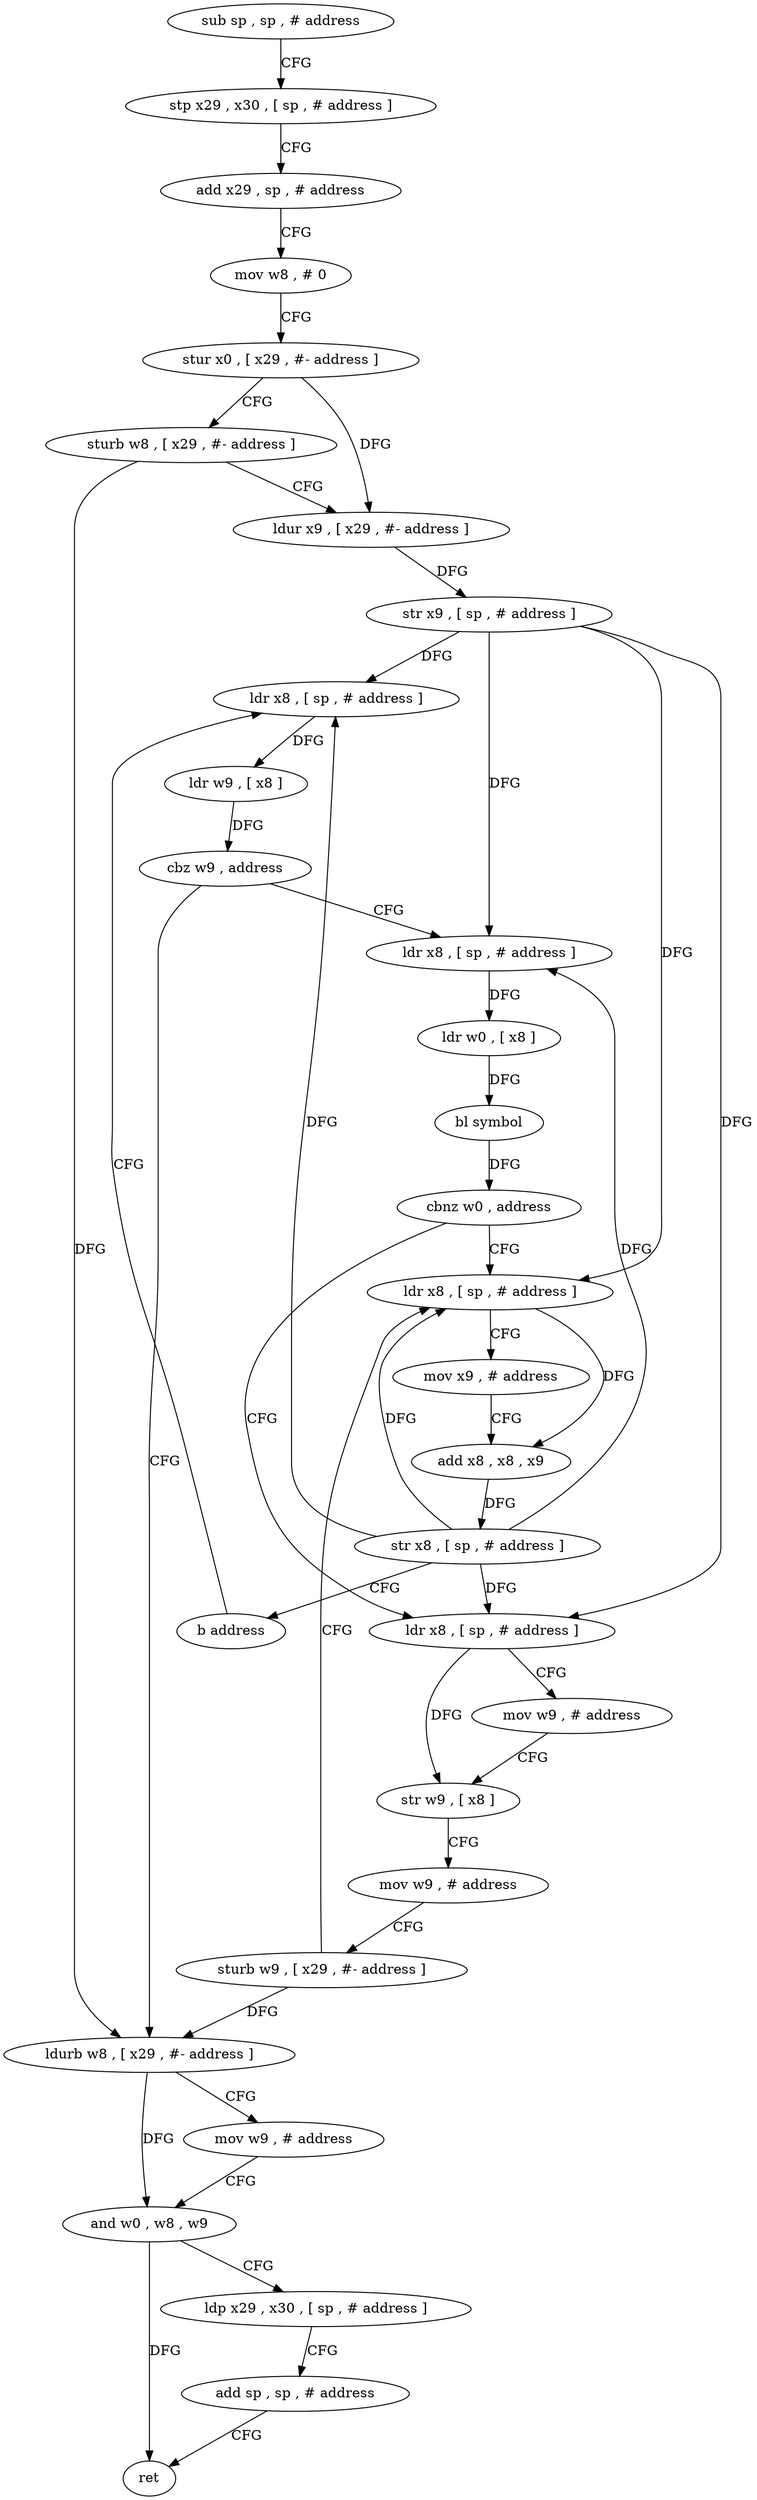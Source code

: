 digraph "func" {
"4288452" [label = "sub sp , sp , # address" ]
"4288456" [label = "stp x29 , x30 , [ sp , # address ]" ]
"4288460" [label = "add x29 , sp , # address" ]
"4288464" [label = "mov w8 , # 0" ]
"4288468" [label = "stur x0 , [ x29 , #- address ]" ]
"4288472" [label = "sturb w8 , [ x29 , #- address ]" ]
"4288476" [label = "ldur x9 , [ x29 , #- address ]" ]
"4288480" [label = "str x9 , [ sp , # address ]" ]
"4288484" [label = "ldr x8 , [ sp , # address ]" ]
"4288552" [label = "ldurb w8 , [ x29 , #- address ]" ]
"4288556" [label = "mov w9 , # address" ]
"4288560" [label = "and w0 , w8 , w9" ]
"4288564" [label = "ldp x29 , x30 , [ sp , # address ]" ]
"4288568" [label = "add sp , sp , # address" ]
"4288572" [label = "ret" ]
"4288496" [label = "ldr x8 , [ sp , # address ]" ]
"4288500" [label = "ldr w0 , [ x8 ]" ]
"4288504" [label = "bl symbol" ]
"4288508" [label = "cbnz w0 , address" ]
"4288532" [label = "ldr x8 , [ sp , # address ]" ]
"4288512" [label = "ldr x8 , [ sp , # address ]" ]
"4288536" [label = "mov x9 , # address" ]
"4288540" [label = "add x8 , x8 , x9" ]
"4288544" [label = "str x8 , [ sp , # address ]" ]
"4288548" [label = "b address" ]
"4288516" [label = "mov w9 , # address" ]
"4288520" [label = "str w9 , [ x8 ]" ]
"4288524" [label = "mov w9 , # address" ]
"4288528" [label = "sturb w9 , [ x29 , #- address ]" ]
"4288488" [label = "ldr w9 , [ x8 ]" ]
"4288492" [label = "cbz w9 , address" ]
"4288452" -> "4288456" [ label = "CFG" ]
"4288456" -> "4288460" [ label = "CFG" ]
"4288460" -> "4288464" [ label = "CFG" ]
"4288464" -> "4288468" [ label = "CFG" ]
"4288468" -> "4288472" [ label = "CFG" ]
"4288468" -> "4288476" [ label = "DFG" ]
"4288472" -> "4288476" [ label = "CFG" ]
"4288472" -> "4288552" [ label = "DFG" ]
"4288476" -> "4288480" [ label = "DFG" ]
"4288480" -> "4288484" [ label = "DFG" ]
"4288480" -> "4288496" [ label = "DFG" ]
"4288480" -> "4288532" [ label = "DFG" ]
"4288480" -> "4288512" [ label = "DFG" ]
"4288484" -> "4288488" [ label = "DFG" ]
"4288552" -> "4288556" [ label = "CFG" ]
"4288552" -> "4288560" [ label = "DFG" ]
"4288556" -> "4288560" [ label = "CFG" ]
"4288560" -> "4288564" [ label = "CFG" ]
"4288560" -> "4288572" [ label = "DFG" ]
"4288564" -> "4288568" [ label = "CFG" ]
"4288568" -> "4288572" [ label = "CFG" ]
"4288496" -> "4288500" [ label = "DFG" ]
"4288500" -> "4288504" [ label = "DFG" ]
"4288504" -> "4288508" [ label = "DFG" ]
"4288508" -> "4288532" [ label = "CFG" ]
"4288508" -> "4288512" [ label = "CFG" ]
"4288532" -> "4288536" [ label = "CFG" ]
"4288532" -> "4288540" [ label = "DFG" ]
"4288512" -> "4288516" [ label = "CFG" ]
"4288512" -> "4288520" [ label = "DFG" ]
"4288536" -> "4288540" [ label = "CFG" ]
"4288540" -> "4288544" [ label = "DFG" ]
"4288544" -> "4288548" [ label = "CFG" ]
"4288544" -> "4288484" [ label = "DFG" ]
"4288544" -> "4288496" [ label = "DFG" ]
"4288544" -> "4288532" [ label = "DFG" ]
"4288544" -> "4288512" [ label = "DFG" ]
"4288548" -> "4288484" [ label = "CFG" ]
"4288516" -> "4288520" [ label = "CFG" ]
"4288520" -> "4288524" [ label = "CFG" ]
"4288524" -> "4288528" [ label = "CFG" ]
"4288528" -> "4288532" [ label = "CFG" ]
"4288528" -> "4288552" [ label = "DFG" ]
"4288488" -> "4288492" [ label = "DFG" ]
"4288492" -> "4288552" [ label = "CFG" ]
"4288492" -> "4288496" [ label = "CFG" ]
}
